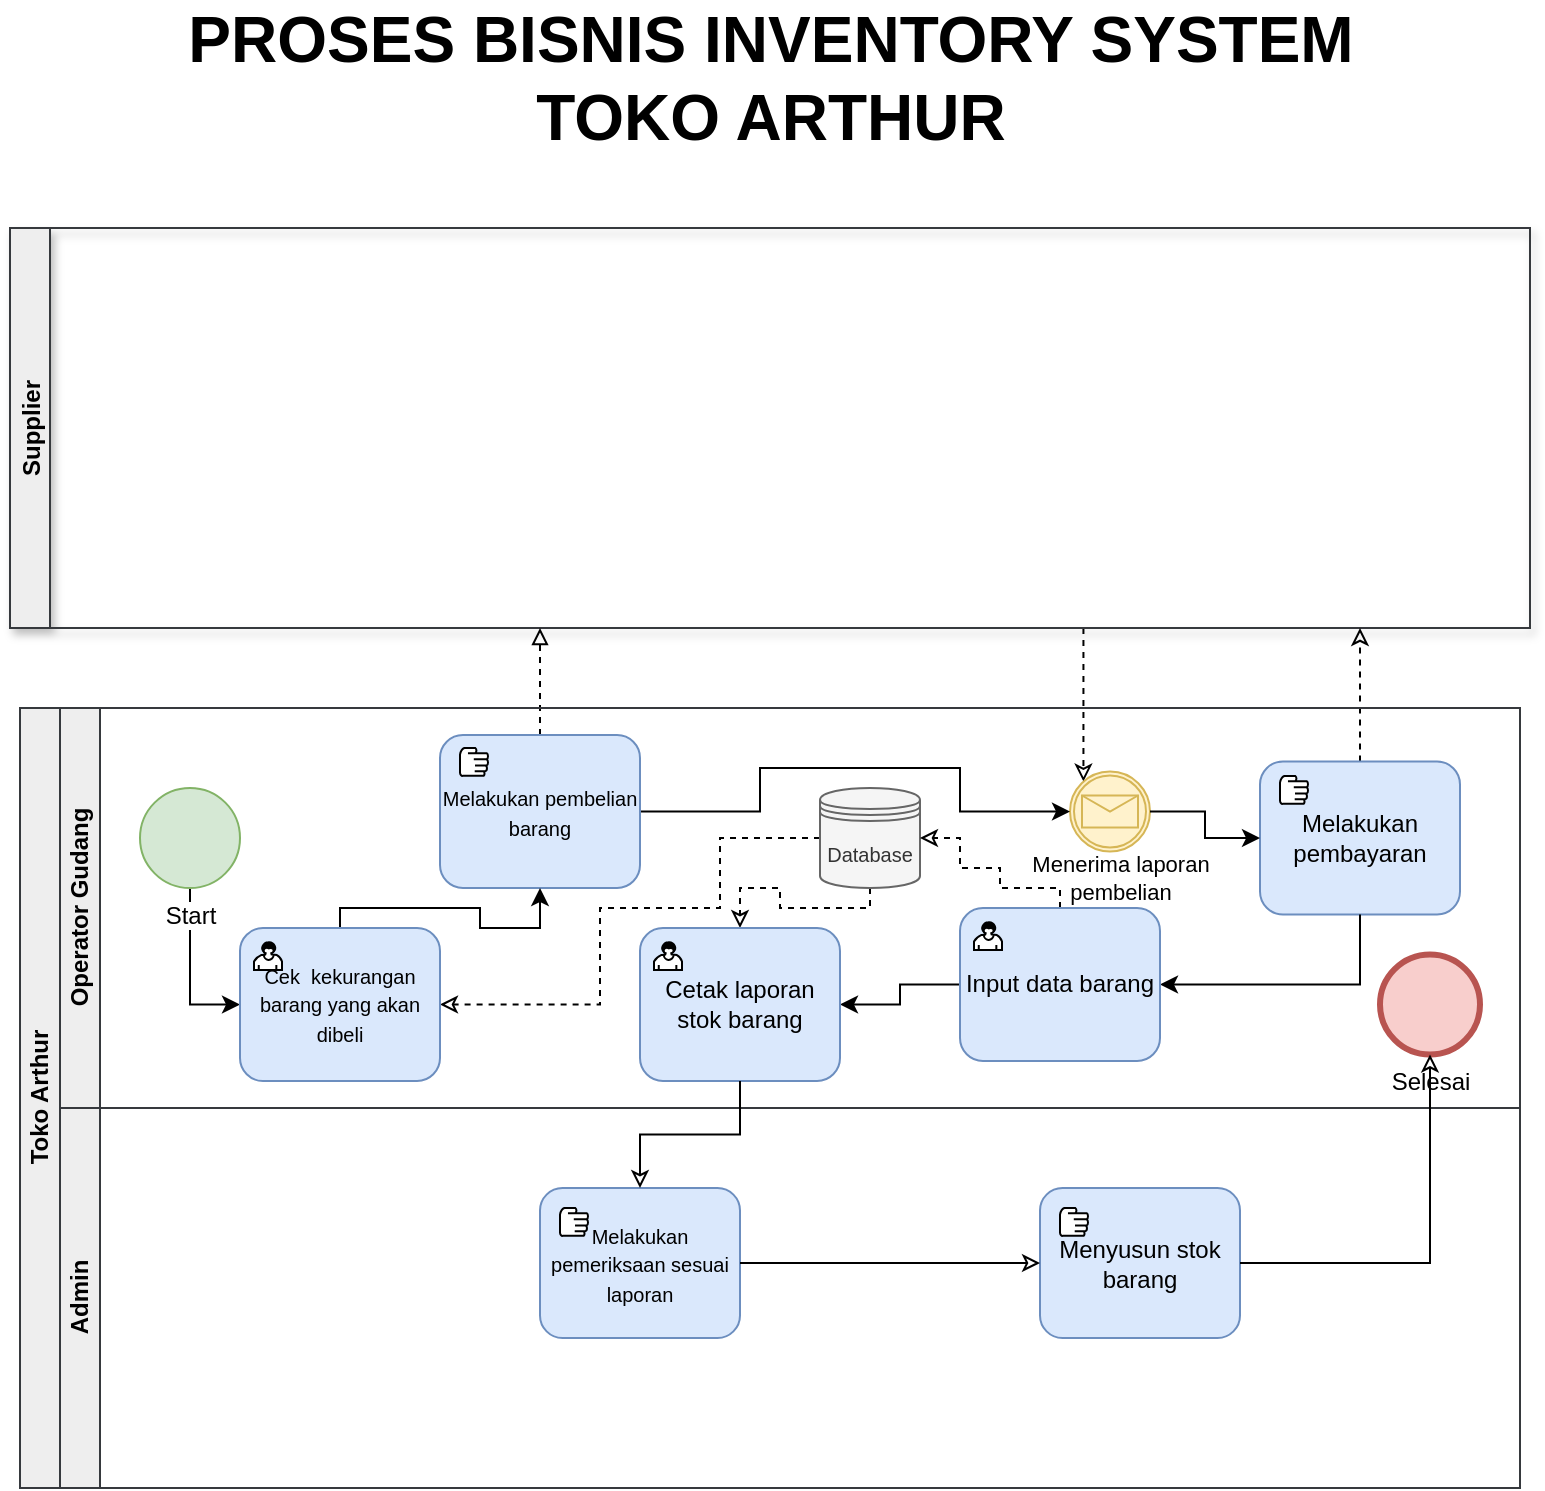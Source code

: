 <mxfile version="13.7.3" type="github">
  <diagram id="xfZM1j_6XeEADrha58gS" name="Page-1">
    <mxGraphModel dx="1240" dy="650" grid="1" gridSize="10" guides="1" tooltips="1" connect="1" arrows="1" fold="1" page="1" pageScale="1" pageWidth="850" pageHeight="1100" math="0" shadow="0">
      <root>
        <mxCell id="0" />
        <mxCell id="1" parent="0" />
        <mxCell id="-4YfdLv9SygZFipSCHm--56" style="edgeStyle=orthogonalEdgeStyle;rounded=0;orthogonalLoop=1;jettySize=auto;html=1;dashed=1;endArrow=classic;endFill=0;" edge="1" parent="1" source="-4YfdLv9SygZFipSCHm--1" target="-4YfdLv9SygZFipSCHm--20">
          <mxGeometry relative="1" as="geometry">
            <Array as="points">
              <mxPoint x="595" y="360" />
              <mxPoint x="595" y="360" />
            </Array>
          </mxGeometry>
        </mxCell>
        <mxCell id="-4YfdLv9SygZFipSCHm--1" value="Supplier" style="swimlane;startSize=20;horizontal=0;fillColor=#eeeeee;strokeColor=#36393d;shadow=1;" vertex="1" parent="1">
          <mxGeometry x="45" y="160" width="760" height="200" as="geometry" />
        </mxCell>
        <mxCell id="-4YfdLv9SygZFipSCHm--19" style="edgeStyle=orthogonalEdgeStyle;rounded=0;orthogonalLoop=1;jettySize=auto;html=1;dashed=1;endArrow=block;endFill=0;" edge="1" parent="1" source="-4YfdLv9SygZFipSCHm--14">
          <mxGeometry relative="1" as="geometry">
            <mxPoint x="310" y="360" as="targetPoint" />
          </mxGeometry>
        </mxCell>
        <mxCell id="-4YfdLv9SygZFipSCHm--55" style="edgeStyle=orthogonalEdgeStyle;rounded=0;orthogonalLoop=1;jettySize=auto;html=1;endArrow=classic;endFill=0;dashed=1;" edge="1" parent="1" source="-4YfdLv9SygZFipSCHm--25">
          <mxGeometry relative="1" as="geometry">
            <mxPoint x="720" y="360" as="targetPoint" />
          </mxGeometry>
        </mxCell>
        <mxCell id="-4YfdLv9SygZFipSCHm--2" value="Toko Arthur" style="swimlane;html=1;childLayout=stackLayout;resizeParent=1;resizeParentMax=0;horizontal=0;startSize=20;horizontalStack=0;fillColor=#eeeeee;strokeColor=#36393d;" vertex="1" parent="1">
          <mxGeometry x="50" y="400" width="750" height="390" as="geometry" />
        </mxCell>
        <mxCell id="-4YfdLv9SygZFipSCHm--4" value="Operator Gudang" style="swimlane;html=1;startSize=20;horizontal=0;fillColor=#eeeeee;strokeColor=#36393d;" vertex="1" parent="-4YfdLv9SygZFipSCHm--2">
          <mxGeometry x="20" width="730" height="200" as="geometry" />
        </mxCell>
        <mxCell id="-4YfdLv9SygZFipSCHm--25" value="Melakukan pembayaran" style="html=1;whiteSpace=wrap;rounded=1;dropTarget=0;fillColor=#dae8fc;strokeColor=#6c8ebf;" vertex="1" parent="-4YfdLv9SygZFipSCHm--4">
          <mxGeometry x="600" y="26.75" width="100" height="76.5" as="geometry" />
        </mxCell>
        <mxCell id="-4YfdLv9SygZFipSCHm--38" style="edgeStyle=orthogonalEdgeStyle;rounded=0;orthogonalLoop=1;jettySize=auto;html=1;entryX=1;entryY=0.5;entryDx=0;entryDy=0;endArrow=classic;endFill=1;exitX=0.5;exitY=1;exitDx=0;exitDy=0;" edge="1" parent="-4YfdLv9SygZFipSCHm--4" source="-4YfdLv9SygZFipSCHm--25" target="-4YfdLv9SygZFipSCHm--29">
          <mxGeometry relative="1" as="geometry" />
        </mxCell>
        <mxCell id="-4YfdLv9SygZFipSCHm--33" value="" style="shape=mxgraph.bpmn.manual_task;html=1;outlineConnect=0;" vertex="1" parent="-4YfdLv9SygZFipSCHm--4">
          <mxGeometry x="610" y="34" width="14" height="14" as="geometry" />
        </mxCell>
        <mxCell id="-4YfdLv9SygZFipSCHm--20" value="" style="shape=mxgraph.bpmn.shape;html=1;verticalLabelPosition=bottom;labelBackgroundColor=#ffffff;verticalAlign=top;align=center;perimeter=ellipsePerimeter;outlineConnect=0;outline=catching;symbol=message;fillColor=#fff2cc;strokeColor=#d6b656;" vertex="1" parent="-4YfdLv9SygZFipSCHm--4">
          <mxGeometry x="505" y="31.75" width="40" height="40" as="geometry" />
        </mxCell>
        <mxCell id="-4YfdLv9SygZFipSCHm--36" style="edgeStyle=orthogonalEdgeStyle;rounded=0;orthogonalLoop=1;jettySize=auto;html=1;endArrow=classic;endFill=1;" edge="1" parent="-4YfdLv9SygZFipSCHm--4" source="-4YfdLv9SygZFipSCHm--20" target="-4YfdLv9SygZFipSCHm--25">
          <mxGeometry relative="1" as="geometry" />
        </mxCell>
        <mxCell id="-4YfdLv9SygZFipSCHm--34" style="edgeStyle=orthogonalEdgeStyle;rounded=0;orthogonalLoop=1;jettySize=auto;html=1;entryX=0;entryY=0.5;entryDx=0;entryDy=0;endArrow=classic;endFill=1;exitX=1;exitY=0.5;exitDx=0;exitDy=0;" edge="1" parent="-4YfdLv9SygZFipSCHm--4" source="-4YfdLv9SygZFipSCHm--14" target="-4YfdLv9SygZFipSCHm--20">
          <mxGeometry relative="1" as="geometry">
            <Array as="points">
              <mxPoint x="350" y="52" />
              <mxPoint x="350" y="30" />
              <mxPoint x="450" y="30" />
              <mxPoint x="450" y="52" />
            </Array>
          </mxGeometry>
        </mxCell>
        <mxCell id="-4YfdLv9SygZFipSCHm--14" value="&lt;font style=&quot;font-size: 10px&quot;&gt;Melakukan pembelian barang&lt;/font&gt;" style="html=1;whiteSpace=wrap;rounded=1;dropTarget=0;fillColor=#dae8fc;strokeColor=#6c8ebf;" vertex="1" parent="-4YfdLv9SygZFipSCHm--4">
          <mxGeometry x="190" y="13.5" width="100" height="76.5" as="geometry" />
        </mxCell>
        <mxCell id="-4YfdLv9SygZFipSCHm--16" value="" style="shape=mxgraph.bpmn.manual_task;html=1;outlineConnect=0;" vertex="1" parent="-4YfdLv9SygZFipSCHm--4">
          <mxGeometry x="200" y="20" width="14" height="14" as="geometry" />
        </mxCell>
        <mxCell id="-4YfdLv9SygZFipSCHm--17" style="edgeStyle=orthogonalEdgeStyle;rounded=0;orthogonalLoop=1;jettySize=auto;html=1;entryX=0;entryY=0.5;entryDx=0;entryDy=0;" edge="1" parent="-4YfdLv9SygZFipSCHm--4" source="-4YfdLv9SygZFipSCHm--6" target="-4YfdLv9SygZFipSCHm--11">
          <mxGeometry relative="1" as="geometry" />
        </mxCell>
        <mxCell id="-4YfdLv9SygZFipSCHm--41" style="edgeStyle=orthogonalEdgeStyle;rounded=0;orthogonalLoop=1;jettySize=auto;html=1;entryX=1;entryY=0.5;entryDx=0;entryDy=0;dashed=1;endArrow=classic;endFill=0;exitX=0;exitY=0.5;exitDx=0;exitDy=0;" edge="1" parent="-4YfdLv9SygZFipSCHm--4" source="-4YfdLv9SygZFipSCHm--21" target="-4YfdLv9SygZFipSCHm--11">
          <mxGeometry relative="1" as="geometry">
            <Array as="points">
              <mxPoint x="330" y="65" />
              <mxPoint x="330" y="100" />
              <mxPoint x="270" y="100" />
              <mxPoint x="270" y="148" />
            </Array>
          </mxGeometry>
        </mxCell>
        <mxCell id="-4YfdLv9SygZFipSCHm--49" style="edgeStyle=orthogonalEdgeStyle;rounded=0;orthogonalLoop=1;jettySize=auto;html=1;dashed=1;endArrow=classic;endFill=0;" edge="1" parent="-4YfdLv9SygZFipSCHm--4" source="-4YfdLv9SygZFipSCHm--21" target="-4YfdLv9SygZFipSCHm--27">
          <mxGeometry relative="1" as="geometry">
            <Array as="points">
              <mxPoint x="405" y="100" />
              <mxPoint x="360" y="100" />
              <mxPoint x="360" y="90" />
              <mxPoint x="340" y="90" />
            </Array>
          </mxGeometry>
        </mxCell>
        <mxCell id="-4YfdLv9SygZFipSCHm--21" value="&lt;font style=&quot;font-size: 10px&quot;&gt;Database&lt;/font&gt;" style="shape=datastore;whiteSpace=wrap;html=1;fillColor=#f5f5f5;strokeColor=#666666;fontColor=#333333;" vertex="1" parent="-4YfdLv9SygZFipSCHm--4">
          <mxGeometry x="380" y="40" width="50" height="50" as="geometry" />
        </mxCell>
        <mxCell id="-4YfdLv9SygZFipSCHm--6" value="&lt;div&gt;Start&lt;/div&gt;" style="shape=mxgraph.bpmn.shape;html=1;verticalLabelPosition=bottom;labelBackgroundColor=#ffffff;verticalAlign=top;align=center;perimeter=ellipsePerimeter;outlineConnect=0;outline=standard;symbol=general;fillColor=#d5e8d4;strokeColor=#82b366;" vertex="1" parent="-4YfdLv9SygZFipSCHm--4">
          <mxGeometry x="40" y="40" width="50" height="50" as="geometry" />
        </mxCell>
        <mxCell id="-4YfdLv9SygZFipSCHm--18" style="edgeStyle=orthogonalEdgeStyle;rounded=0;orthogonalLoop=1;jettySize=auto;html=1;entryX=0.5;entryY=1;entryDx=0;entryDy=0;" edge="1" parent="-4YfdLv9SygZFipSCHm--4" source="-4YfdLv9SygZFipSCHm--11" target="-4YfdLv9SygZFipSCHm--14">
          <mxGeometry relative="1" as="geometry">
            <Array as="points">
              <mxPoint x="140" y="100" />
              <mxPoint x="210" y="100" />
              <mxPoint x="210" y="110" />
              <mxPoint x="240" y="110" />
            </Array>
          </mxGeometry>
        </mxCell>
        <mxCell id="-4YfdLv9SygZFipSCHm--39" style="edgeStyle=orthogonalEdgeStyle;rounded=0;orthogonalLoop=1;jettySize=auto;html=1;endArrow=classic;endFill=1;" edge="1" parent="-4YfdLv9SygZFipSCHm--4" source="-4YfdLv9SygZFipSCHm--29" target="-4YfdLv9SygZFipSCHm--27">
          <mxGeometry relative="1" as="geometry" />
        </mxCell>
        <mxCell id="-4YfdLv9SygZFipSCHm--40" style="edgeStyle=orthogonalEdgeStyle;rounded=0;orthogonalLoop=1;jettySize=auto;html=1;endArrow=classic;endFill=0;exitX=0.5;exitY=0;exitDx=0;exitDy=0;entryX=1;entryY=0.5;entryDx=0;entryDy=0;dashed=1;" edge="1" parent="-4YfdLv9SygZFipSCHm--4" source="-4YfdLv9SygZFipSCHm--29" target="-4YfdLv9SygZFipSCHm--21">
          <mxGeometry relative="1" as="geometry">
            <Array as="points">
              <mxPoint x="500" y="90" />
              <mxPoint x="470" y="90" />
              <mxPoint x="470" y="80" />
              <mxPoint x="450" y="80" />
              <mxPoint x="450" y="65" />
            </Array>
          </mxGeometry>
        </mxCell>
        <mxCell id="-4YfdLv9SygZFipSCHm--43" value="&lt;div style=&quot;font-size: 11px&quot;&gt;&lt;font style=&quot;font-size: 11px&quot;&gt;Menerima laporan&lt;/font&gt;&lt;/div&gt;&lt;div style=&quot;font-size: 11px&quot;&gt;&lt;font style=&quot;font-size: 11px&quot;&gt;pembelian&lt;br&gt;&lt;/font&gt;&lt;/div&gt;" style="text;html=1;align=center;verticalAlign=middle;resizable=0;points=[];autosize=1;" vertex="1" parent="-4YfdLv9SygZFipSCHm--4">
          <mxGeometry x="470" y="70" width="120" height="30" as="geometry" />
        </mxCell>
        <mxCell id="-4YfdLv9SygZFipSCHm--29" value="Input data barang" style="html=1;whiteSpace=wrap;rounded=1;dropTarget=0;fillColor=#dae8fc;strokeColor=#6c8ebf;" vertex="1" parent="-4YfdLv9SygZFipSCHm--4">
          <mxGeometry x="450" y="100" width="100" height="76.5" as="geometry" />
        </mxCell>
        <mxCell id="-4YfdLv9SygZFipSCHm--30" value="" style="html=1;shape=mxgraph.bpmn.user_task;outlineConnect=0;" vertex="1" parent="-4YfdLv9SygZFipSCHm--29">
          <mxGeometry width="14" height="14" relative="1" as="geometry">
            <mxPoint x="7" y="7" as="offset" />
          </mxGeometry>
        </mxCell>
        <mxCell id="-4YfdLv9SygZFipSCHm--27" value="&lt;div&gt;Cetak laporan stok barang&lt;/div&gt;" style="html=1;whiteSpace=wrap;rounded=1;dropTarget=0;fillColor=#dae8fc;strokeColor=#6c8ebf;" vertex="1" parent="-4YfdLv9SygZFipSCHm--4">
          <mxGeometry x="290" y="110" width="100" height="76.5" as="geometry" />
        </mxCell>
        <mxCell id="-4YfdLv9SygZFipSCHm--28" value="" style="html=1;shape=mxgraph.bpmn.user_task;outlineConnect=0;" vertex="1" parent="-4YfdLv9SygZFipSCHm--27">
          <mxGeometry width="14" height="14" relative="1" as="geometry">
            <mxPoint x="7" y="7" as="offset" />
          </mxGeometry>
        </mxCell>
        <mxCell id="-4YfdLv9SygZFipSCHm--11" value="&lt;font style=&quot;font-size: 10px&quot;&gt;Cek&amp;nbsp; kekurangan barang yang akan dibeli&lt;/font&gt;" style="html=1;whiteSpace=wrap;rounded=1;dropTarget=0;fillColor=#dae8fc;strokeColor=#6c8ebf;" vertex="1" parent="-4YfdLv9SygZFipSCHm--4">
          <mxGeometry x="90" y="110" width="100" height="76.5" as="geometry" />
        </mxCell>
        <mxCell id="-4YfdLv9SygZFipSCHm--12" value="" style="html=1;shape=mxgraph.bpmn.user_task;outlineConnect=0;" vertex="1" parent="-4YfdLv9SygZFipSCHm--11">
          <mxGeometry width="14" height="14" relative="1" as="geometry">
            <mxPoint x="7" y="7" as="offset" />
          </mxGeometry>
        </mxCell>
        <mxCell id="-4YfdLv9SygZFipSCHm--53" value="Selesai" style="shape=mxgraph.bpmn.shape;html=1;verticalLabelPosition=bottom;labelBackgroundColor=#ffffff;verticalAlign=top;align=center;perimeter=ellipsePerimeter;outlineConnect=0;outline=end;symbol=general;fillColor=#f8cecc;strokeColor=#b85450;" vertex="1" parent="-4YfdLv9SygZFipSCHm--4">
          <mxGeometry x="660" y="123.25" width="50" height="50" as="geometry" />
        </mxCell>
        <mxCell id="-4YfdLv9SygZFipSCHm--5" value="Admin" style="swimlane;html=1;startSize=20;horizontal=0;fillColor=#eeeeee;strokeColor=#36393d;" vertex="1" parent="-4YfdLv9SygZFipSCHm--2">
          <mxGeometry x="20" y="200" width="730" height="190" as="geometry" />
        </mxCell>
        <mxCell id="-4YfdLv9SygZFipSCHm--47" value="Menyusun stok barang" style="shape=ext;rounded=1;html=1;whiteSpace=wrap;fillColor=#dae8fc;strokeColor=#6c8ebf;" vertex="1" parent="-4YfdLv9SygZFipSCHm--5">
          <mxGeometry x="490" y="40" width="100" height="75" as="geometry" />
        </mxCell>
        <mxCell id="-4YfdLv9SygZFipSCHm--48" value="" style="shape=mxgraph.bpmn.manual_task;html=1;outlineConnect=0;" vertex="1" parent="-4YfdLv9SygZFipSCHm--5">
          <mxGeometry x="500" y="50" width="14" height="14" as="geometry" />
        </mxCell>
        <mxCell id="-4YfdLv9SygZFipSCHm--45" value="&lt;font style=&quot;font-size: 10px&quot;&gt;Melakukan pemeriksaan sesuai laporan&lt;/font&gt;" style="shape=ext;rounded=1;html=1;whiteSpace=wrap;fillColor=#dae8fc;strokeColor=#6c8ebf;" vertex="1" parent="-4YfdLv9SygZFipSCHm--5">
          <mxGeometry x="240" y="40" width="100" height="75" as="geometry" />
        </mxCell>
        <mxCell id="-4YfdLv9SygZFipSCHm--51" style="edgeStyle=orthogonalEdgeStyle;rounded=0;orthogonalLoop=1;jettySize=auto;html=1;endArrow=classic;endFill=0;" edge="1" parent="-4YfdLv9SygZFipSCHm--5" source="-4YfdLv9SygZFipSCHm--45" target="-4YfdLv9SygZFipSCHm--47">
          <mxGeometry relative="1" as="geometry" />
        </mxCell>
        <mxCell id="-4YfdLv9SygZFipSCHm--46" value="" style="shape=mxgraph.bpmn.manual_task;html=1;outlineConnect=0;" vertex="1" parent="-4YfdLv9SygZFipSCHm--5">
          <mxGeometry x="250" y="50" width="14" height="14" as="geometry" />
        </mxCell>
        <mxCell id="-4YfdLv9SygZFipSCHm--50" style="edgeStyle=orthogonalEdgeStyle;rounded=0;orthogonalLoop=1;jettySize=auto;html=1;endArrow=classic;endFill=0;" edge="1" parent="-4YfdLv9SygZFipSCHm--2" source="-4YfdLv9SygZFipSCHm--27" target="-4YfdLv9SygZFipSCHm--45">
          <mxGeometry relative="1" as="geometry" />
        </mxCell>
        <mxCell id="-4YfdLv9SygZFipSCHm--54" style="edgeStyle=orthogonalEdgeStyle;rounded=0;orthogonalLoop=1;jettySize=auto;html=1;endArrow=classic;endFill=0;" edge="1" parent="-4YfdLv9SygZFipSCHm--2" source="-4YfdLv9SygZFipSCHm--47" target="-4YfdLv9SygZFipSCHm--53">
          <mxGeometry relative="1" as="geometry" />
        </mxCell>
        <mxCell id="-4YfdLv9SygZFipSCHm--57" value="&lt;div&gt;&lt;font style=&quot;font-size: 32px&quot;&gt;&lt;b&gt;PROSES BISNIS INVENTORY SYSTEM&lt;br&gt;&lt;/b&gt;&lt;/font&gt;&lt;/div&gt;&lt;div&gt;&lt;font style=&quot;font-size: 32px&quot;&gt;&lt;b&gt; TOKO ARTHUR&lt;/b&gt;&lt;/font&gt;&lt;/div&gt;" style="text;html=1;align=center;verticalAlign=middle;resizable=0;points=[];autosize=1;" vertex="1" parent="1">
          <mxGeometry x="70" y="60" width="710" height="50" as="geometry" />
        </mxCell>
      </root>
    </mxGraphModel>
  </diagram>
</mxfile>
